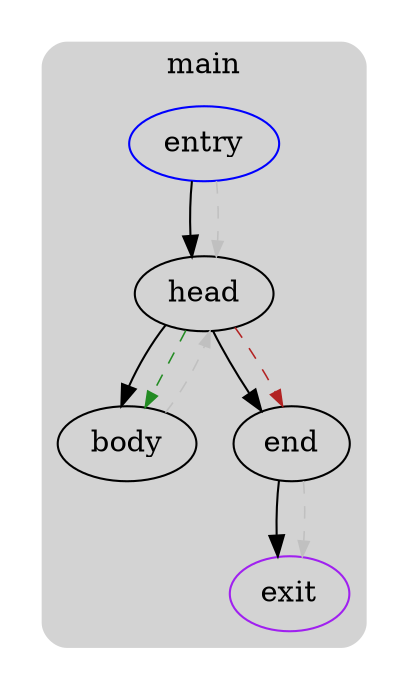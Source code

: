 digraph G {
  compound=true
  subgraph cluster_ {
    peripheries=0
    subgraph cluster_0 {
      label="main"
      color=darkgray
      style=rounded
      bgcolor=lightgray
      cluster_0_0[label="entry",shape=oval,color=blue,rank=source]
      cluster_0_1[label="head",shape=oval]
      cluster_0_2[label="body",shape=oval]
      cluster_0_3[label="end",shape=oval]
      cluster_0_exit[label=exit,color=purple,rank=sink]
      cluster_0_0 -> cluster_0_1 [color=black]
      cluster_0_1 -> cluster_0_2 [color=black]
      cluster_0_1 -> cluster_0_3 [color=black]
      cluster_0_3 -> cluster_0_exit [color=black]
      cluster_0_0 -> cluster_0_1 [color=gray,style=dashed,constraint=false,penwidth=0.75,arrowsize=0.75]
      cluster_0_1 -> cluster_0_2 [color=forestgreen,style=dashed,constraint=false,penwidth=0.75,arrowsize=0.75]
      cluster_0_1 -> cluster_0_3 [color=firebrick,style=dashed,constraint=false,penwidth=0.75,arrowsize=0.75]
      cluster_0_2 -> cluster_0_1 [color=gray,style=dashed,constraint=false,penwidth=0.75,arrowsize=0.75]
      cluster_0_3 -> cluster_0_exit [color=gray,style=dashed,constraint=false,penwidth=0.75,arrowsize=0.75]
    }
  }
}
